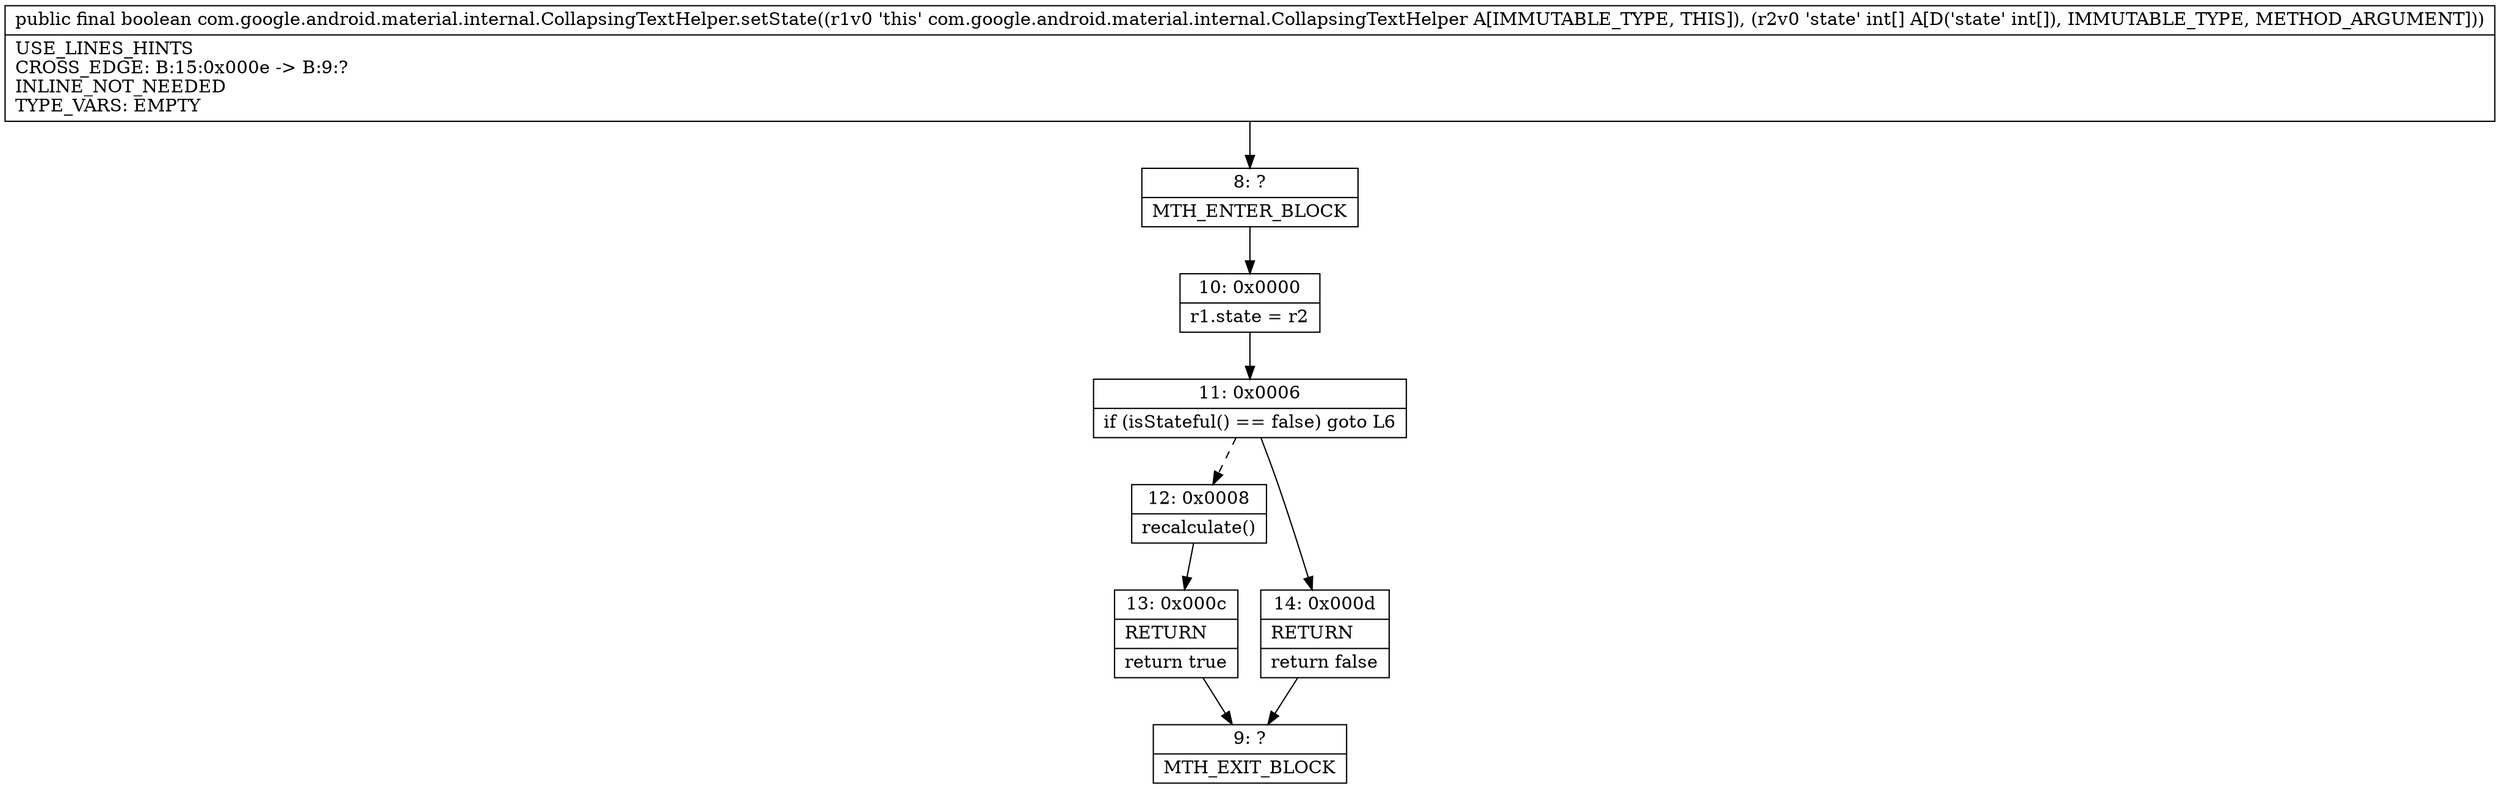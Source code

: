 digraph "CFG forcom.google.android.material.internal.CollapsingTextHelper.setState([I)Z" {
Node_8 [shape=record,label="{8\:\ ?|MTH_ENTER_BLOCK\l}"];
Node_10 [shape=record,label="{10\:\ 0x0000|r1.state = r2\l}"];
Node_11 [shape=record,label="{11\:\ 0x0006|if (isStateful() == false) goto L6\l}"];
Node_12 [shape=record,label="{12\:\ 0x0008|recalculate()\l}"];
Node_13 [shape=record,label="{13\:\ 0x000c|RETURN\l|return true\l}"];
Node_9 [shape=record,label="{9\:\ ?|MTH_EXIT_BLOCK\l}"];
Node_14 [shape=record,label="{14\:\ 0x000d|RETURN\l|return false\l}"];
MethodNode[shape=record,label="{public final boolean com.google.android.material.internal.CollapsingTextHelper.setState((r1v0 'this' com.google.android.material.internal.CollapsingTextHelper A[IMMUTABLE_TYPE, THIS]), (r2v0 'state' int[] A[D('state' int[]), IMMUTABLE_TYPE, METHOD_ARGUMENT]))  | USE_LINES_HINTS\lCROSS_EDGE: B:15:0x000e \-\> B:9:?\lINLINE_NOT_NEEDED\lTYPE_VARS: EMPTY\l}"];
MethodNode -> Node_8;Node_8 -> Node_10;
Node_10 -> Node_11;
Node_11 -> Node_12[style=dashed];
Node_11 -> Node_14;
Node_12 -> Node_13;
Node_13 -> Node_9;
Node_14 -> Node_9;
}

